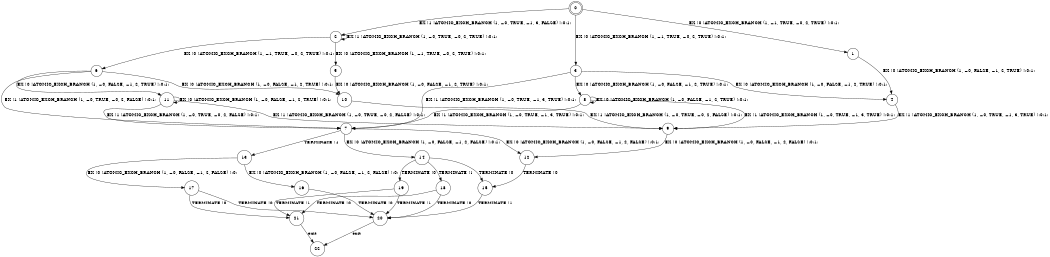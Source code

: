 digraph BCG {
size = "7, 10.5";
center = TRUE;
node [shape = circle];
0 [peripheries = 2];
0 -> 1 [label = "EX !0 !ATOMIC_EXCH_BRANCH (1, +1, TRUE, +0, 2, TRUE) !:0:1:"];
0 -> 2 [label = "EX !1 !ATOMIC_EXCH_BRANCH (1, +0, TRUE, +1, 3, FALSE) !:0:1:"];
0 -> 3 [label = "EX !0 !ATOMIC_EXCH_BRANCH (1, +1, TRUE, +0, 2, TRUE) !:0:1:"];
1 -> 4 [label = "EX !0 !ATOMIC_EXCH_BRANCH (1, +0, FALSE, +1, 2, TRUE) !:0:1:"];
2 -> 5 [label = "EX !0 !ATOMIC_EXCH_BRANCH (1, +1, TRUE, +0, 2, TRUE) !:0:1:"];
2 -> 6 [label = "EX !0 !ATOMIC_EXCH_BRANCH (1, +1, TRUE, +0, 2, TRUE) !:0:1:"];
2 -> 2 [label = "EX !1 !ATOMIC_EXCH_BRANCH (1, +0, TRUE, +0, 2, TRUE) !:0:1:"];
3 -> 4 [label = "EX !0 !ATOMIC_EXCH_BRANCH (1, +0, FALSE, +1, 2, TRUE) !:0:1:"];
3 -> 7 [label = "EX !1 !ATOMIC_EXCH_BRANCH (1, +0, TRUE, +1, 3, TRUE) !:0:1:"];
3 -> 8 [label = "EX !0 !ATOMIC_EXCH_BRANCH (1, +0, FALSE, +1, 2, TRUE) !:0:1:"];
4 -> 9 [label = "EX !1 !ATOMIC_EXCH_BRANCH (1, +0, TRUE, +1, 3, TRUE) !:0:1:"];
5 -> 10 [label = "EX !0 !ATOMIC_EXCH_BRANCH (1, +0, FALSE, +1, 2, TRUE) !:0:1:"];
6 -> 10 [label = "EX !0 !ATOMIC_EXCH_BRANCH (1, +0, FALSE, +1, 2, TRUE) !:0:1:"];
6 -> 7 [label = "EX !1 !ATOMIC_EXCH_BRANCH (1, +0, TRUE, +0, 2, FALSE) !:0:1:"];
6 -> 11 [label = "EX !0 !ATOMIC_EXCH_BRANCH (1, +0, FALSE, +1, 2, TRUE) !:0:1:"];
7 -> 12 [label = "EX !0 !ATOMIC_EXCH_BRANCH (1, +0, FALSE, +1, 2, FALSE) !:0:1:"];
7 -> 13 [label = "TERMINATE !1"];
7 -> 14 [label = "EX !0 !ATOMIC_EXCH_BRANCH (1, +0, FALSE, +1, 2, FALSE) !:0:1:"];
8 -> 9 [label = "EX !1 !ATOMIC_EXCH_BRANCH (1, +0, TRUE, +1, 3, TRUE) !:0:1:"];
8 -> 7 [label = "EX !1 !ATOMIC_EXCH_BRANCH (1, +0, TRUE, +1, 3, TRUE) !:0:1:"];
8 -> 8 [label = "EX !0 !ATOMIC_EXCH_BRANCH (1, +0, FALSE, +1, 2, TRUE) !:0:1:"];
9 -> 12 [label = "EX !0 !ATOMIC_EXCH_BRANCH (1, +0, FALSE, +1, 2, FALSE) !:0:1:"];
10 -> 9 [label = "EX !1 !ATOMIC_EXCH_BRANCH (1, +0, TRUE, +0, 2, FALSE) !:0:1:"];
11 -> 9 [label = "EX !1 !ATOMIC_EXCH_BRANCH (1, +0, TRUE, +0, 2, FALSE) !:0:1:"];
11 -> 7 [label = "EX !1 !ATOMIC_EXCH_BRANCH (1, +0, TRUE, +0, 2, FALSE) !:0:1:"];
11 -> 11 [label = "EX !0 !ATOMIC_EXCH_BRANCH (1, +0, FALSE, +1, 2, TRUE) !:0:1:"];
12 -> 15 [label = "TERMINATE !0"];
13 -> 16 [label = "EX !0 !ATOMIC_EXCH_BRANCH (1, +0, FALSE, +1, 2, FALSE) !:0:"];
13 -> 17 [label = "EX !0 !ATOMIC_EXCH_BRANCH (1, +0, FALSE, +1, 2, FALSE) !:0:"];
14 -> 15 [label = "TERMINATE !0"];
14 -> 18 [label = "TERMINATE !1"];
14 -> 19 [label = "TERMINATE !0"];
15 -> 20 [label = "TERMINATE !1"];
16 -> 20 [label = "TERMINATE !0"];
17 -> 20 [label = "TERMINATE !0"];
17 -> 21 [label = "TERMINATE !0"];
18 -> 20 [label = "TERMINATE !0"];
18 -> 21 [label = "TERMINATE !0"];
19 -> 20 [label = "TERMINATE !1"];
19 -> 21 [label = "TERMINATE !1"];
20 -> 22 [label = "exit"];
21 -> 22 [label = "exit"];
}
